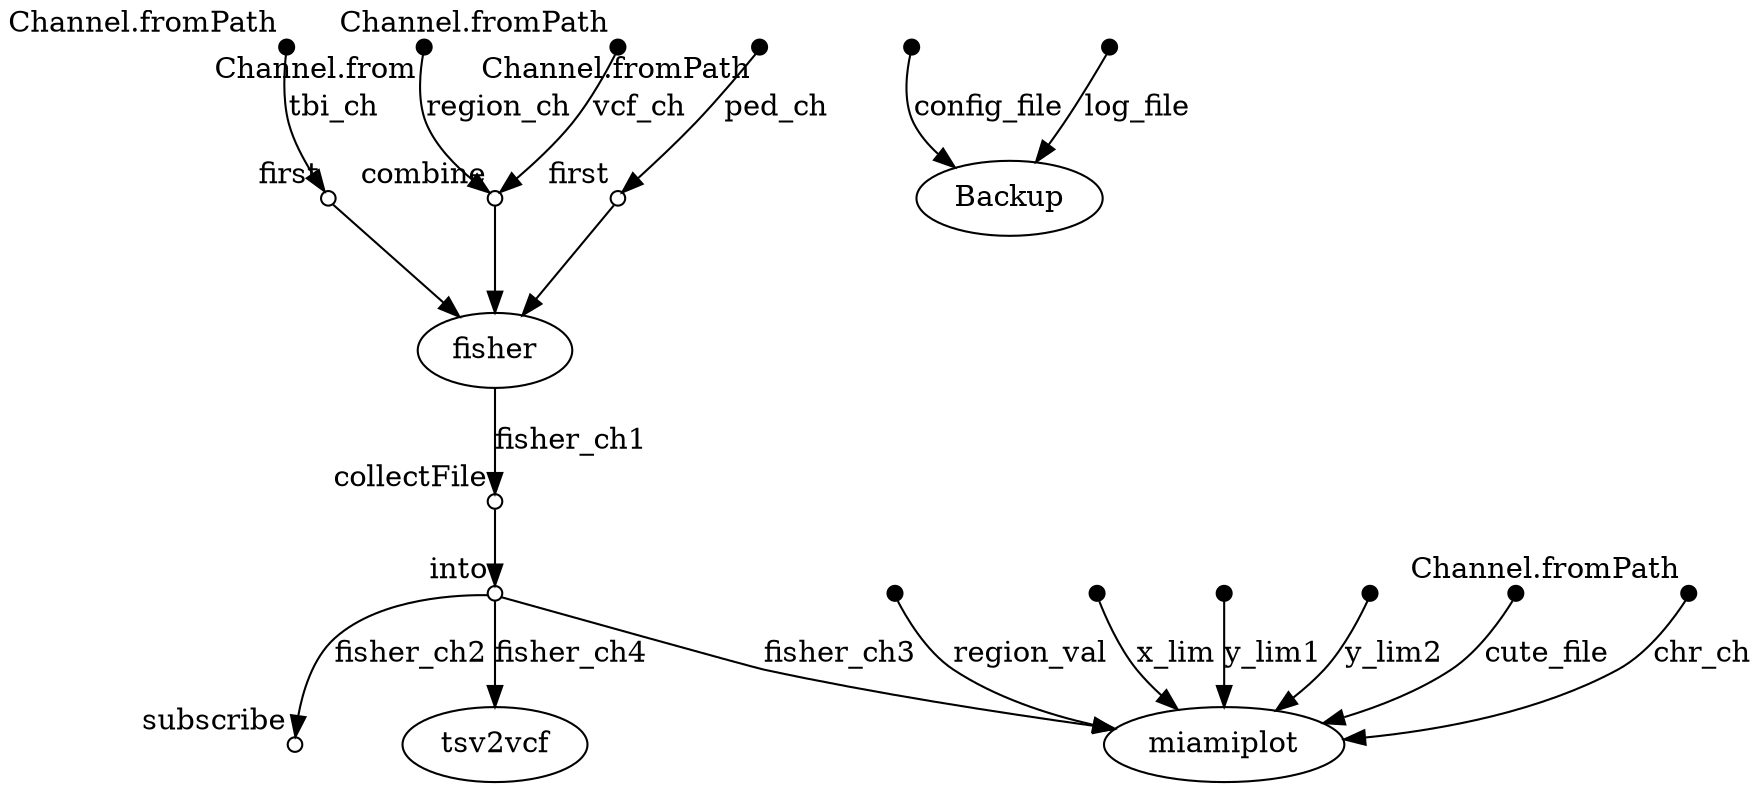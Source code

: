 digraph "dag" {
p0 [shape=point,label="",fixedsize=true,width=0.1,xlabel="Channel.fromPath"];
p6 [shape=circle,label="",fixedsize=true,width=0.1,xlabel="combine"];
p0 -> p6 [label="vcf_ch"];

p1 [shape=point,label="",fixedsize=true,width=0.1,xlabel="Channel.fromPath"];
p8 [shape=circle,label="",fixedsize=true,width=0.1,xlabel="first"];
p1 -> p8 [label="tbi_ch"];

p2 [shape=point,label="",fixedsize=true,width=0.1,xlabel="Channel.fromPath"];
p7 [shape=circle,label="",fixedsize=true,width=0.1,xlabel="first"];
p2 -> p7 [label="ped_ch"];

p3 [shape=point,label="",fixedsize=true,width=0.1,xlabel="Channel.fromPath"];
p18 [label="miamiplot"];
p3 -> p18 [label="chr_ch"];

p4 [shape=point,label="",fixedsize=true,width=0.1,xlabel="Channel.from"];
p6 [shape=circle,label="",fixedsize=true,width=0.1,xlabel="combine"];
p4 -> p6 [label="region_ch"];

p6 [shape=circle,label="",fixedsize=true,width=0.1,xlabel="combine"];
p9 [label="fisher"];
p6 -> p9;

p7 [shape=circle,label="",fixedsize=true,width=0.1,xlabel="first"];
p9 [label="fisher"];
p7 -> p9;

p8 [shape=circle,label="",fixedsize=true,width=0.1,xlabel="first"];
p9 [label="fisher"];
p8 -> p9;

p9 [label="fisher"];
p10 [shape=circle,label="",fixedsize=true,width=0.1,xlabel="collectFile"];
p9 -> p10 [label="fisher_ch1"];

p10 [shape=circle,label="",fixedsize=true,width=0.1,xlabel="collectFile"];
p11 [shape=circle,label="",fixedsize=true,width=0.1,xlabel="into"];
p10 -> p11;

p11 [shape=circle,label="",fixedsize=true,width=0.1,xlabel="into"];
p12 [shape=circle,label="",fixedsize=true,width=0.1,xlabel="subscribe"];
p11 -> p12 [label="fisher_ch2"];

p11 [shape=circle,label="",fixedsize=true,width=0.1,xlabel="into"];
p18 [label="miamiplot"];
p11 -> p18 [label="fisher_ch3"];

p11 [shape=circle,label="",fixedsize=true,width=0.1,xlabel="into"];
p19 [label="tsv2vcf"];
p11 -> p19 [label="fisher_ch4"];

p13 [shape=point,label="",fixedsize=true,width=0.1];
p18 [label="miamiplot"];
p13 -> p18 [label="region_val"];

p14 [shape=point,label="",fixedsize=true,width=0.1];
p18 [label="miamiplot"];
p14 -> p18 [label="x_lim"];

p15 [shape=point,label="",fixedsize=true,width=0.1];
p18 [label="miamiplot"];
p15 -> p18 [label="y_lim1"];

p16 [shape=point,label="",fixedsize=true,width=0.1];
p18 [label="miamiplot"];
p16 -> p18 [label="y_lim2"];

p17 [shape=point,label="",fixedsize=true,width=0.1];
p18 [label="miamiplot"];
p17 -> p18 [label="cute_file"];

p20 [shape=point,label="",fixedsize=true,width=0.1];
p22 [label="Backup"];
p20 -> p22 [label="config_file"];

p21 [shape=point,label="",fixedsize=true,width=0.1];
p22 [label="Backup"];
p21 -> p22 [label="log_file"];

}
